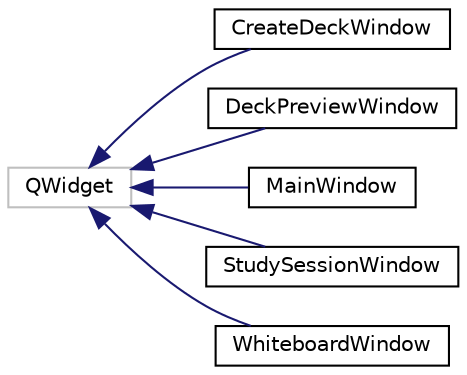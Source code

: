 digraph "Graphical Class Hierarchy"
{
 // LATEX_PDF_SIZE
  edge [fontname="Helvetica",fontsize="10",labelfontname="Helvetica",labelfontsize="10"];
  node [fontname="Helvetica",fontsize="10",shape=record];
  rankdir="LR";
  Node11 [label="QWidget",height=0.2,width=0.4,color="grey75", fillcolor="white", style="filled",tooltip=" "];
  Node11 -> Node0 [dir="back",color="midnightblue",fontsize="10",style="solid",fontname="Helvetica"];
  Node0 [label="CreateDeckWindow",height=0.2,width=0.4,color="black", fillcolor="white", style="filled",URL="$classCreateDeckWindow.html",tooltip=" "];
  Node11 -> Node13 [dir="back",color="midnightblue",fontsize="10",style="solid",fontname="Helvetica"];
  Node13 [label="DeckPreviewWindow",height=0.2,width=0.4,color="black", fillcolor="white", style="filled",URL="$classDeckPreviewWindow.html",tooltip=" "];
  Node11 -> Node14 [dir="back",color="midnightblue",fontsize="10",style="solid",fontname="Helvetica"];
  Node14 [label="MainWindow",height=0.2,width=0.4,color="black", fillcolor="white", style="filled",URL="$classMainWindow.html",tooltip=" "];
  Node11 -> Node15 [dir="back",color="midnightblue",fontsize="10",style="solid",fontname="Helvetica"];
  Node15 [label="StudySessionWindow",height=0.2,width=0.4,color="black", fillcolor="white", style="filled",URL="$classStudySessionWindow.html",tooltip=" "];
  Node11 -> Node16 [dir="back",color="midnightblue",fontsize="10",style="solid",fontname="Helvetica"];
  Node16 [label="WhiteboardWindow",height=0.2,width=0.4,color="black", fillcolor="white", style="filled",URL="$classWhiteboardWindow.html",tooltip=" "];
}
